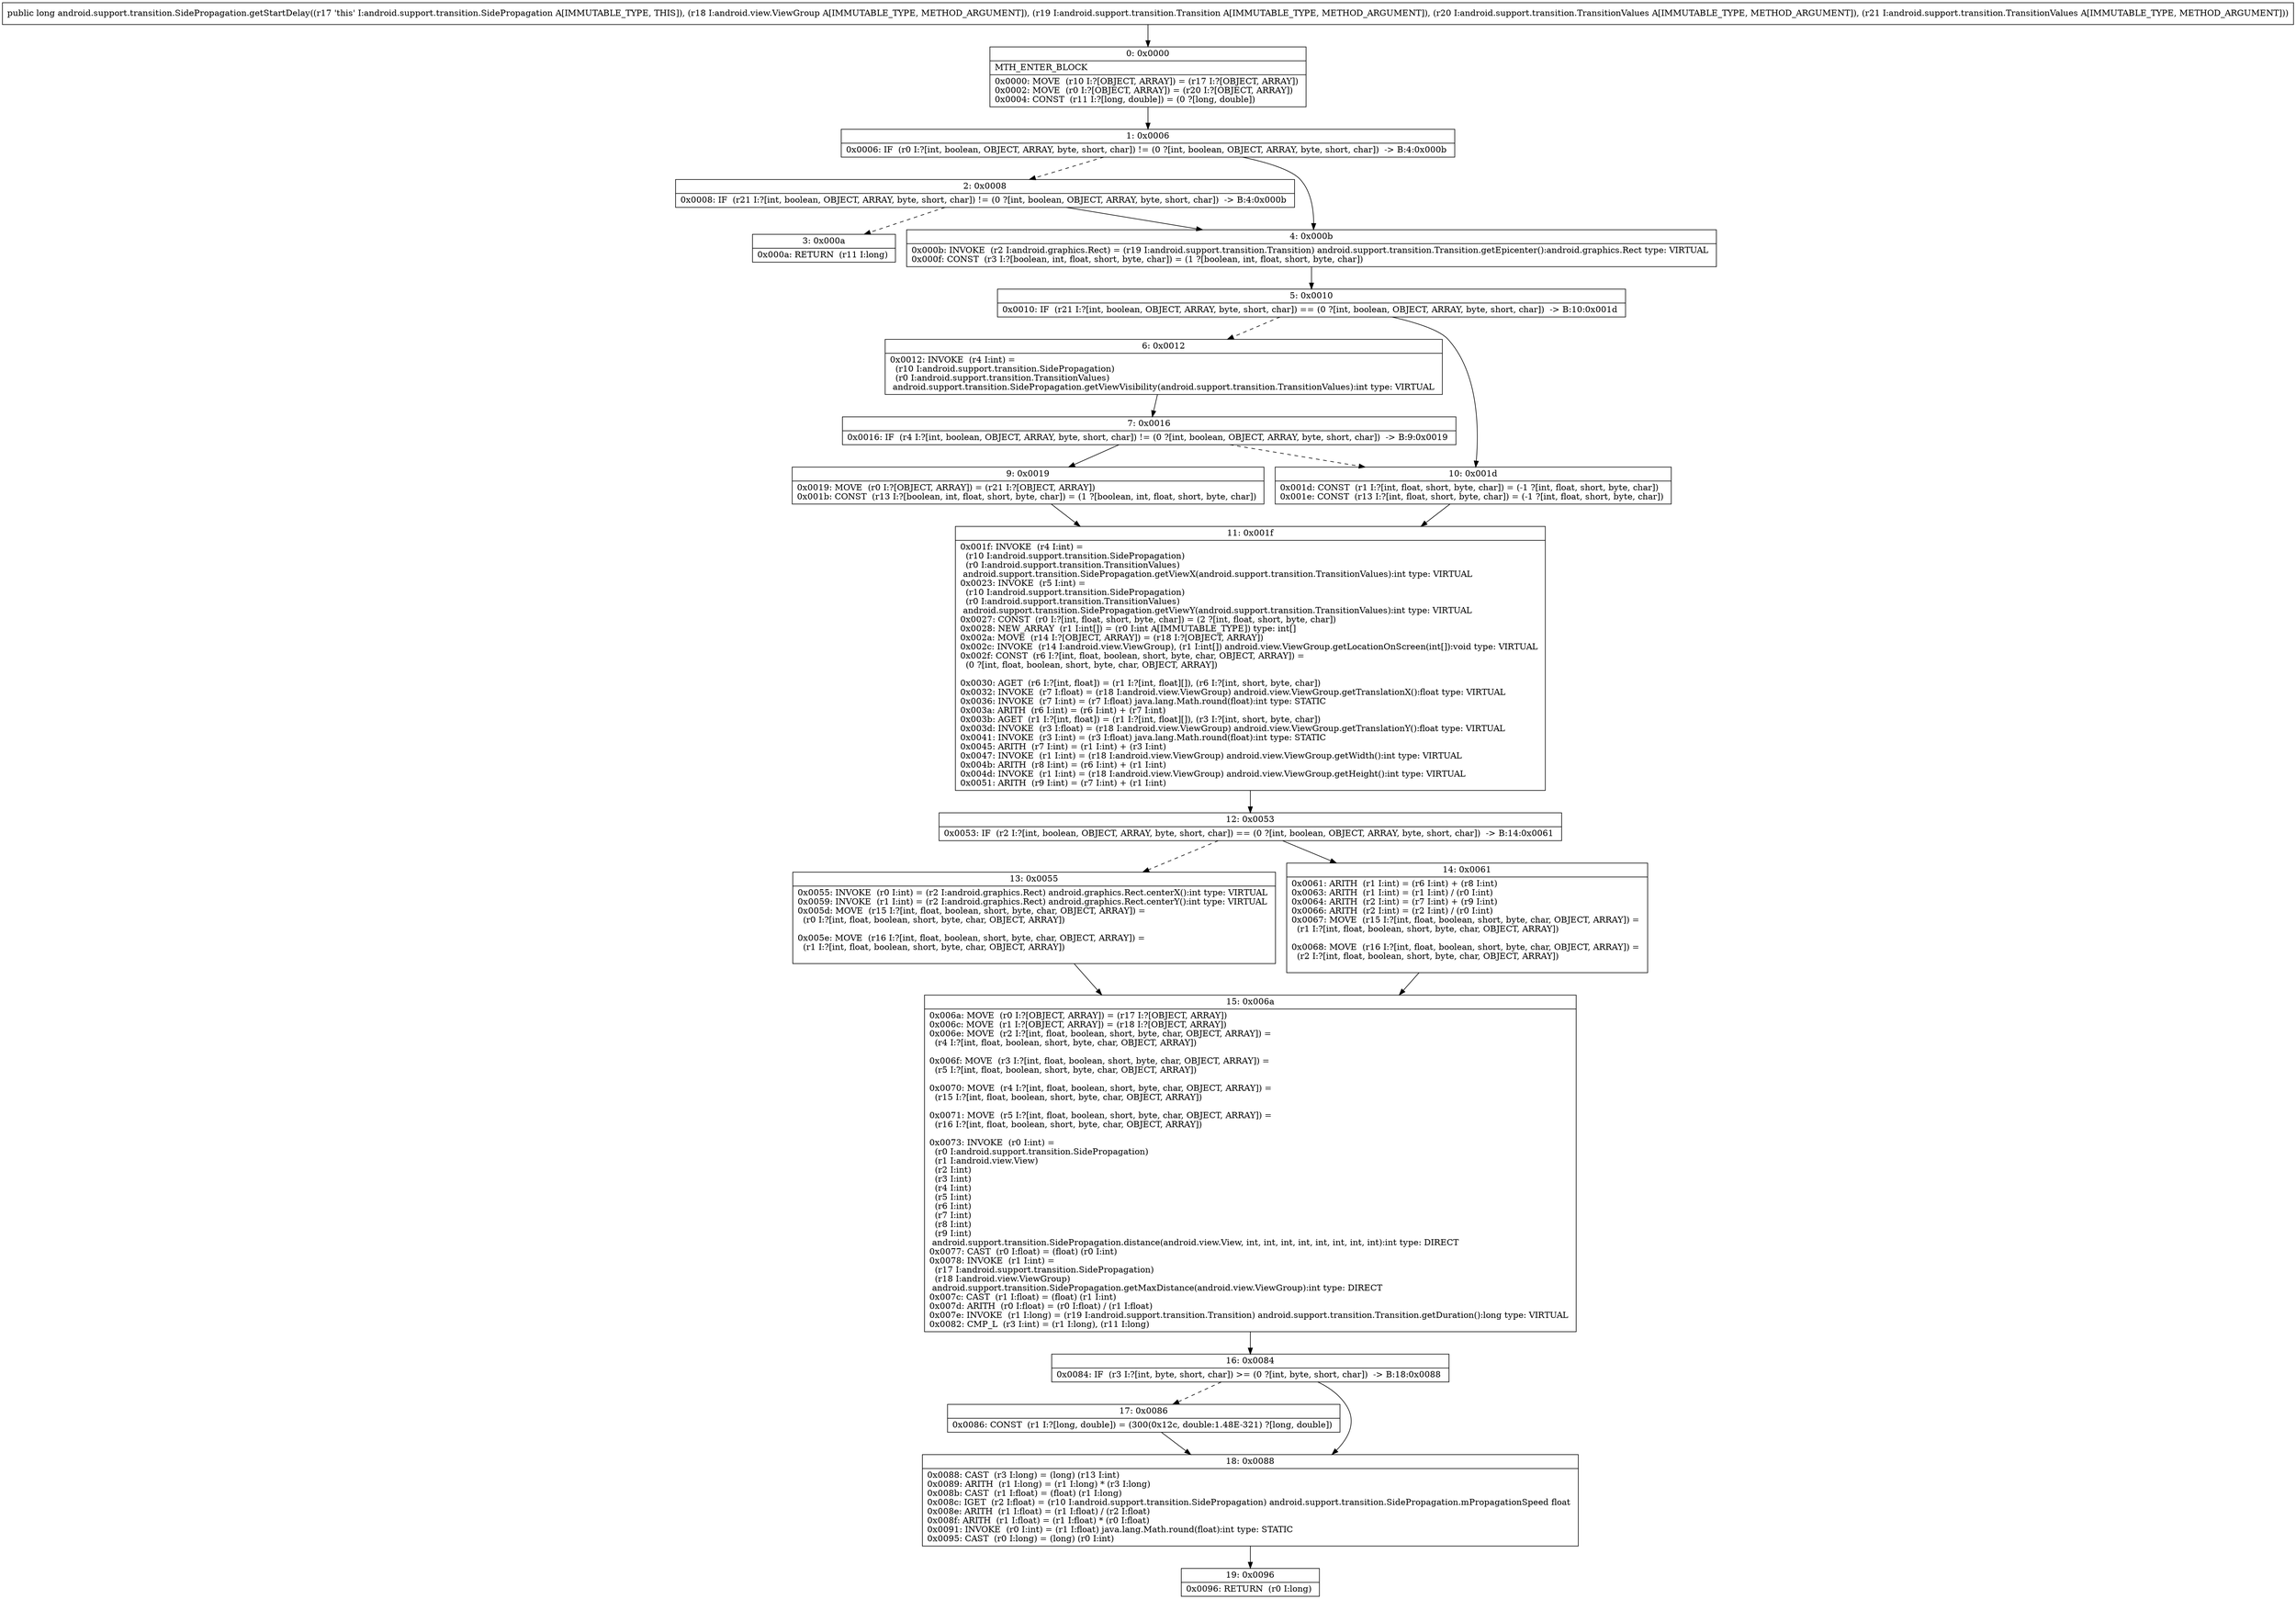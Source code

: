 digraph "CFG forandroid.support.transition.SidePropagation.getStartDelay(Landroid\/view\/ViewGroup;Landroid\/support\/transition\/Transition;Landroid\/support\/transition\/TransitionValues;Landroid\/support\/transition\/TransitionValues;)J" {
Node_0 [shape=record,label="{0\:\ 0x0000|MTH_ENTER_BLOCK\l|0x0000: MOVE  (r10 I:?[OBJECT, ARRAY]) = (r17 I:?[OBJECT, ARRAY]) \l0x0002: MOVE  (r0 I:?[OBJECT, ARRAY]) = (r20 I:?[OBJECT, ARRAY]) \l0x0004: CONST  (r11 I:?[long, double]) = (0 ?[long, double]) \l}"];
Node_1 [shape=record,label="{1\:\ 0x0006|0x0006: IF  (r0 I:?[int, boolean, OBJECT, ARRAY, byte, short, char]) != (0 ?[int, boolean, OBJECT, ARRAY, byte, short, char])  \-\> B:4:0x000b \l}"];
Node_2 [shape=record,label="{2\:\ 0x0008|0x0008: IF  (r21 I:?[int, boolean, OBJECT, ARRAY, byte, short, char]) != (0 ?[int, boolean, OBJECT, ARRAY, byte, short, char])  \-\> B:4:0x000b \l}"];
Node_3 [shape=record,label="{3\:\ 0x000a|0x000a: RETURN  (r11 I:long) \l}"];
Node_4 [shape=record,label="{4\:\ 0x000b|0x000b: INVOKE  (r2 I:android.graphics.Rect) = (r19 I:android.support.transition.Transition) android.support.transition.Transition.getEpicenter():android.graphics.Rect type: VIRTUAL \l0x000f: CONST  (r3 I:?[boolean, int, float, short, byte, char]) = (1 ?[boolean, int, float, short, byte, char]) \l}"];
Node_5 [shape=record,label="{5\:\ 0x0010|0x0010: IF  (r21 I:?[int, boolean, OBJECT, ARRAY, byte, short, char]) == (0 ?[int, boolean, OBJECT, ARRAY, byte, short, char])  \-\> B:10:0x001d \l}"];
Node_6 [shape=record,label="{6\:\ 0x0012|0x0012: INVOKE  (r4 I:int) = \l  (r10 I:android.support.transition.SidePropagation)\l  (r0 I:android.support.transition.TransitionValues)\l android.support.transition.SidePropagation.getViewVisibility(android.support.transition.TransitionValues):int type: VIRTUAL \l}"];
Node_7 [shape=record,label="{7\:\ 0x0016|0x0016: IF  (r4 I:?[int, boolean, OBJECT, ARRAY, byte, short, char]) != (0 ?[int, boolean, OBJECT, ARRAY, byte, short, char])  \-\> B:9:0x0019 \l}"];
Node_9 [shape=record,label="{9\:\ 0x0019|0x0019: MOVE  (r0 I:?[OBJECT, ARRAY]) = (r21 I:?[OBJECT, ARRAY]) \l0x001b: CONST  (r13 I:?[boolean, int, float, short, byte, char]) = (1 ?[boolean, int, float, short, byte, char]) \l}"];
Node_10 [shape=record,label="{10\:\ 0x001d|0x001d: CONST  (r1 I:?[int, float, short, byte, char]) = (\-1 ?[int, float, short, byte, char]) \l0x001e: CONST  (r13 I:?[int, float, short, byte, char]) = (\-1 ?[int, float, short, byte, char]) \l}"];
Node_11 [shape=record,label="{11\:\ 0x001f|0x001f: INVOKE  (r4 I:int) = \l  (r10 I:android.support.transition.SidePropagation)\l  (r0 I:android.support.transition.TransitionValues)\l android.support.transition.SidePropagation.getViewX(android.support.transition.TransitionValues):int type: VIRTUAL \l0x0023: INVOKE  (r5 I:int) = \l  (r10 I:android.support.transition.SidePropagation)\l  (r0 I:android.support.transition.TransitionValues)\l android.support.transition.SidePropagation.getViewY(android.support.transition.TransitionValues):int type: VIRTUAL \l0x0027: CONST  (r0 I:?[int, float, short, byte, char]) = (2 ?[int, float, short, byte, char]) \l0x0028: NEW_ARRAY  (r1 I:int[]) = (r0 I:int A[IMMUTABLE_TYPE]) type: int[] \l0x002a: MOVE  (r14 I:?[OBJECT, ARRAY]) = (r18 I:?[OBJECT, ARRAY]) \l0x002c: INVOKE  (r14 I:android.view.ViewGroup), (r1 I:int[]) android.view.ViewGroup.getLocationOnScreen(int[]):void type: VIRTUAL \l0x002f: CONST  (r6 I:?[int, float, boolean, short, byte, char, OBJECT, ARRAY]) = \l  (0 ?[int, float, boolean, short, byte, char, OBJECT, ARRAY])\l \l0x0030: AGET  (r6 I:?[int, float]) = (r1 I:?[int, float][]), (r6 I:?[int, short, byte, char]) \l0x0032: INVOKE  (r7 I:float) = (r18 I:android.view.ViewGroup) android.view.ViewGroup.getTranslationX():float type: VIRTUAL \l0x0036: INVOKE  (r7 I:int) = (r7 I:float) java.lang.Math.round(float):int type: STATIC \l0x003a: ARITH  (r6 I:int) = (r6 I:int) + (r7 I:int) \l0x003b: AGET  (r1 I:?[int, float]) = (r1 I:?[int, float][]), (r3 I:?[int, short, byte, char]) \l0x003d: INVOKE  (r3 I:float) = (r18 I:android.view.ViewGroup) android.view.ViewGroup.getTranslationY():float type: VIRTUAL \l0x0041: INVOKE  (r3 I:int) = (r3 I:float) java.lang.Math.round(float):int type: STATIC \l0x0045: ARITH  (r7 I:int) = (r1 I:int) + (r3 I:int) \l0x0047: INVOKE  (r1 I:int) = (r18 I:android.view.ViewGroup) android.view.ViewGroup.getWidth():int type: VIRTUAL \l0x004b: ARITH  (r8 I:int) = (r6 I:int) + (r1 I:int) \l0x004d: INVOKE  (r1 I:int) = (r18 I:android.view.ViewGroup) android.view.ViewGroup.getHeight():int type: VIRTUAL \l0x0051: ARITH  (r9 I:int) = (r7 I:int) + (r1 I:int) \l}"];
Node_12 [shape=record,label="{12\:\ 0x0053|0x0053: IF  (r2 I:?[int, boolean, OBJECT, ARRAY, byte, short, char]) == (0 ?[int, boolean, OBJECT, ARRAY, byte, short, char])  \-\> B:14:0x0061 \l}"];
Node_13 [shape=record,label="{13\:\ 0x0055|0x0055: INVOKE  (r0 I:int) = (r2 I:android.graphics.Rect) android.graphics.Rect.centerX():int type: VIRTUAL \l0x0059: INVOKE  (r1 I:int) = (r2 I:android.graphics.Rect) android.graphics.Rect.centerY():int type: VIRTUAL \l0x005d: MOVE  (r15 I:?[int, float, boolean, short, byte, char, OBJECT, ARRAY]) = \l  (r0 I:?[int, float, boolean, short, byte, char, OBJECT, ARRAY])\l \l0x005e: MOVE  (r16 I:?[int, float, boolean, short, byte, char, OBJECT, ARRAY]) = \l  (r1 I:?[int, float, boolean, short, byte, char, OBJECT, ARRAY])\l \l}"];
Node_14 [shape=record,label="{14\:\ 0x0061|0x0061: ARITH  (r1 I:int) = (r6 I:int) + (r8 I:int) \l0x0063: ARITH  (r1 I:int) = (r1 I:int) \/ (r0 I:int) \l0x0064: ARITH  (r2 I:int) = (r7 I:int) + (r9 I:int) \l0x0066: ARITH  (r2 I:int) = (r2 I:int) \/ (r0 I:int) \l0x0067: MOVE  (r15 I:?[int, float, boolean, short, byte, char, OBJECT, ARRAY]) = \l  (r1 I:?[int, float, boolean, short, byte, char, OBJECT, ARRAY])\l \l0x0068: MOVE  (r16 I:?[int, float, boolean, short, byte, char, OBJECT, ARRAY]) = \l  (r2 I:?[int, float, boolean, short, byte, char, OBJECT, ARRAY])\l \l}"];
Node_15 [shape=record,label="{15\:\ 0x006a|0x006a: MOVE  (r0 I:?[OBJECT, ARRAY]) = (r17 I:?[OBJECT, ARRAY]) \l0x006c: MOVE  (r1 I:?[OBJECT, ARRAY]) = (r18 I:?[OBJECT, ARRAY]) \l0x006e: MOVE  (r2 I:?[int, float, boolean, short, byte, char, OBJECT, ARRAY]) = \l  (r4 I:?[int, float, boolean, short, byte, char, OBJECT, ARRAY])\l \l0x006f: MOVE  (r3 I:?[int, float, boolean, short, byte, char, OBJECT, ARRAY]) = \l  (r5 I:?[int, float, boolean, short, byte, char, OBJECT, ARRAY])\l \l0x0070: MOVE  (r4 I:?[int, float, boolean, short, byte, char, OBJECT, ARRAY]) = \l  (r15 I:?[int, float, boolean, short, byte, char, OBJECT, ARRAY])\l \l0x0071: MOVE  (r5 I:?[int, float, boolean, short, byte, char, OBJECT, ARRAY]) = \l  (r16 I:?[int, float, boolean, short, byte, char, OBJECT, ARRAY])\l \l0x0073: INVOKE  (r0 I:int) = \l  (r0 I:android.support.transition.SidePropagation)\l  (r1 I:android.view.View)\l  (r2 I:int)\l  (r3 I:int)\l  (r4 I:int)\l  (r5 I:int)\l  (r6 I:int)\l  (r7 I:int)\l  (r8 I:int)\l  (r9 I:int)\l android.support.transition.SidePropagation.distance(android.view.View, int, int, int, int, int, int, int, int):int type: DIRECT \l0x0077: CAST  (r0 I:float) = (float) (r0 I:int) \l0x0078: INVOKE  (r1 I:int) = \l  (r17 I:android.support.transition.SidePropagation)\l  (r18 I:android.view.ViewGroup)\l android.support.transition.SidePropagation.getMaxDistance(android.view.ViewGroup):int type: DIRECT \l0x007c: CAST  (r1 I:float) = (float) (r1 I:int) \l0x007d: ARITH  (r0 I:float) = (r0 I:float) \/ (r1 I:float) \l0x007e: INVOKE  (r1 I:long) = (r19 I:android.support.transition.Transition) android.support.transition.Transition.getDuration():long type: VIRTUAL \l0x0082: CMP_L  (r3 I:int) = (r1 I:long), (r11 I:long) \l}"];
Node_16 [shape=record,label="{16\:\ 0x0084|0x0084: IF  (r3 I:?[int, byte, short, char]) \>= (0 ?[int, byte, short, char])  \-\> B:18:0x0088 \l}"];
Node_17 [shape=record,label="{17\:\ 0x0086|0x0086: CONST  (r1 I:?[long, double]) = (300(0x12c, double:1.48E\-321) ?[long, double]) \l}"];
Node_18 [shape=record,label="{18\:\ 0x0088|0x0088: CAST  (r3 I:long) = (long) (r13 I:int) \l0x0089: ARITH  (r1 I:long) = (r1 I:long) * (r3 I:long) \l0x008b: CAST  (r1 I:float) = (float) (r1 I:long) \l0x008c: IGET  (r2 I:float) = (r10 I:android.support.transition.SidePropagation) android.support.transition.SidePropagation.mPropagationSpeed float \l0x008e: ARITH  (r1 I:float) = (r1 I:float) \/ (r2 I:float) \l0x008f: ARITH  (r1 I:float) = (r1 I:float) * (r0 I:float) \l0x0091: INVOKE  (r0 I:int) = (r1 I:float) java.lang.Math.round(float):int type: STATIC \l0x0095: CAST  (r0 I:long) = (long) (r0 I:int) \l}"];
Node_19 [shape=record,label="{19\:\ 0x0096|0x0096: RETURN  (r0 I:long) \l}"];
MethodNode[shape=record,label="{public long android.support.transition.SidePropagation.getStartDelay((r17 'this' I:android.support.transition.SidePropagation A[IMMUTABLE_TYPE, THIS]), (r18 I:android.view.ViewGroup A[IMMUTABLE_TYPE, METHOD_ARGUMENT]), (r19 I:android.support.transition.Transition A[IMMUTABLE_TYPE, METHOD_ARGUMENT]), (r20 I:android.support.transition.TransitionValues A[IMMUTABLE_TYPE, METHOD_ARGUMENT]), (r21 I:android.support.transition.TransitionValues A[IMMUTABLE_TYPE, METHOD_ARGUMENT])) }"];
MethodNode -> Node_0;
Node_0 -> Node_1;
Node_1 -> Node_2[style=dashed];
Node_1 -> Node_4;
Node_2 -> Node_3[style=dashed];
Node_2 -> Node_4;
Node_4 -> Node_5;
Node_5 -> Node_6[style=dashed];
Node_5 -> Node_10;
Node_6 -> Node_7;
Node_7 -> Node_9;
Node_7 -> Node_10[style=dashed];
Node_9 -> Node_11;
Node_10 -> Node_11;
Node_11 -> Node_12;
Node_12 -> Node_13[style=dashed];
Node_12 -> Node_14;
Node_13 -> Node_15;
Node_14 -> Node_15;
Node_15 -> Node_16;
Node_16 -> Node_17[style=dashed];
Node_16 -> Node_18;
Node_17 -> Node_18;
Node_18 -> Node_19;
}


